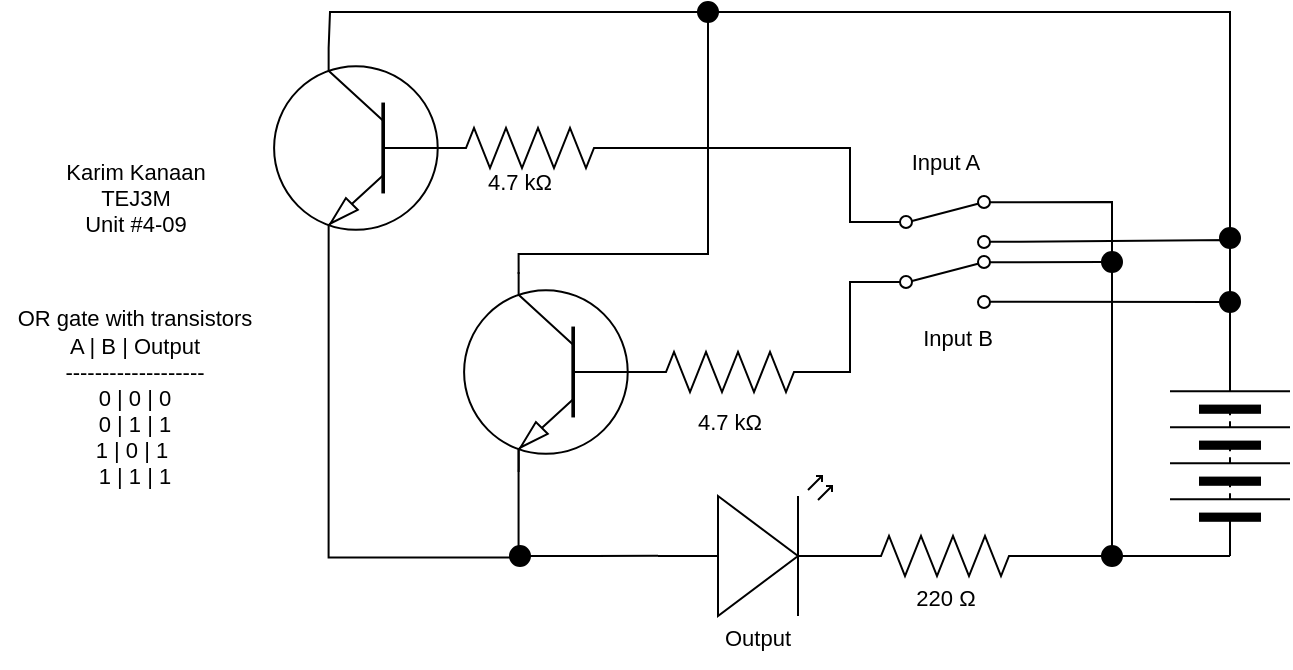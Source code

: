 <mxfile>
    <diagram id="vgHOVL6GF0emiX3ulm7G" name="Page-1">
        <mxGraphModel dx="1068" dy="703" grid="1" gridSize="10" guides="1" tooltips="1" connect="1" arrows="1" fold="1" page="1" pageScale="1" pageWidth="827" pageHeight="1169" math="0" shadow="0">
            <root>
                <mxCell id="0"/>
                <mxCell id="1" parent="0"/>
                <mxCell id="38" style="edgeStyle=orthogonalEdgeStyle;rounded=0;html=1;exitX=0;exitY=0.5;exitDx=0;exitDy=0;exitPerimeter=0;entryX=0;entryY=0.5;entryDx=0;entryDy=0;endArrow=none;endFill=0;" edge="1" parent="1" source="4" target="7">
                    <mxGeometry relative="1" as="geometry">
                        <Array as="points">
                            <mxPoint x="510" y="278"/>
                            <mxPoint x="510" y="315"/>
                        </Array>
                    </mxGeometry>
                </mxCell>
                <mxCell id="4" value="" style="pointerEvents=1;verticalLabelPosition=bottom;shadow=0;dashed=0;align=center;html=1;verticalAlign=top;shape=mxgraph.electrical.resistors.resistor_2;direction=west;fontStyle=1" vertex="1" parent="1">
                    <mxGeometry x="300" y="268" width="100" height="20" as="geometry"/>
                </mxCell>
                <mxCell id="5" style="edgeStyle=none;shape=connector;rounded=0;html=1;exitX=1;exitY=0.88;exitDx=0;exitDy=0;labelBackgroundColor=default;strokeColor=default;fontFamily=Helvetica;fontSize=11;fontColor=default;endArrow=none;endFill=0;entryX=0.5;entryY=0;entryDx=0;entryDy=0;" edge="1" parent="1" source="7">
                    <mxGeometry relative="1" as="geometry">
                        <mxPoint x="700" y="354" as="targetPoint"/>
                        <mxPoint x="595" y="328.88" as="sourcePoint"/>
                        <Array as="points">
                            <mxPoint x="700" y="324"/>
                        </Array>
                    </mxGeometry>
                </mxCell>
                <mxCell id="6" style="edgeStyle=none;shape=connector;rounded=0;html=1;exitX=1;exitY=0.12;exitDx=0;exitDy=0;labelBackgroundColor=default;strokeColor=default;fontFamily=Helvetica;fontSize=11;fontColor=default;endArrow=none;endFill=0;entryX=0.5;entryY=0;entryDx=0;entryDy=0;" edge="1" parent="1" source="7" target="24">
                    <mxGeometry relative="1" as="geometry">
                        <mxPoint x="640" y="310" as="targetPoint"/>
                        <Array as="points">
                            <mxPoint x="641" y="305"/>
                        </Array>
                    </mxGeometry>
                </mxCell>
                <mxCell id="7" value="" style="shape=mxgraph.electrical.electro-mechanical.twoWaySwitch;aspect=fixed;elSwitchState=2;" vertex="1" parent="1">
                    <mxGeometry x="520" y="302" width="75" height="26" as="geometry"/>
                </mxCell>
                <mxCell id="8" style="edgeStyle=none;shape=connector;rounded=0;html=1;exitX=1;exitY=0.88;exitDx=0;exitDy=0;labelBackgroundColor=default;strokeColor=default;fontFamily=Helvetica;fontSize=11;fontColor=default;endArrow=none;endFill=0;entryX=0;entryY=0.5;entryDx=0;entryDy=0;" edge="1" parent="1" source="10" target="22">
                    <mxGeometry relative="1" as="geometry">
                        <mxPoint x="680" y="360" as="targetPoint"/>
                    </mxGeometry>
                </mxCell>
                <mxCell id="9" style="edgeStyle=none;shape=connector;rounded=0;html=1;exitX=1;exitY=0.12;exitDx=0;exitDy=0;entryX=0;entryY=0.5;entryDx=0;entryDy=0;labelBackgroundColor=default;strokeColor=default;fontFamily=Helvetica;fontSize=11;fontColor=default;endArrow=none;endFill=0;" edge="1" parent="1" source="10" target="24">
                    <mxGeometry relative="1" as="geometry"/>
                </mxCell>
                <mxCell id="37" style="edgeStyle=orthogonalEdgeStyle;rounded=0;html=1;exitX=0;exitY=0.5;exitDx=0;exitDy=0;entryX=0;entryY=0.5;entryDx=0;entryDy=0;entryPerimeter=0;endArrow=none;endFill=0;" edge="1" parent="1" source="10" target="36">
                    <mxGeometry relative="1" as="geometry"/>
                </mxCell>
                <mxCell id="10" value="" style="shape=mxgraph.electrical.electro-mechanical.twoWaySwitch;aspect=fixed;elSwitchState=2;" vertex="1" parent="1">
                    <mxGeometry x="520" y="332" width="75" height="26" as="geometry"/>
                </mxCell>
                <mxCell id="11" value="" style="verticalLabelPosition=bottom;shadow=0;dashed=0;align=center;html=1;verticalAlign=top;shape=mxgraph.electrical.opto_electronics.led_2;pointerEvents=1;direction=east;" vertex="1" parent="1">
                    <mxGeometry x="414" y="442" width="100" height="70" as="geometry"/>
                </mxCell>
                <mxCell id="12" style="edgeStyle=none;html=1;endArrow=none;endFill=0;rounded=0;entryX=0.5;entryY=1;entryDx=0;entryDy=0;" edge="1" parent="1" source="14" target="22">
                    <mxGeometry relative="1" as="geometry">
                        <mxPoint x="700" y="370" as="targetPoint"/>
                    </mxGeometry>
                </mxCell>
                <mxCell id="13" style="edgeStyle=none;shape=connector;rounded=0;html=1;exitX=0;exitY=0.5;exitDx=0;exitDy=0;entryX=1;entryY=0.5;entryDx=0;entryDy=0;labelBackgroundColor=default;strokeColor=default;fontFamily=Helvetica;fontSize=11;fontColor=default;endArrow=none;endFill=0;" edge="1" parent="1" source="14" target="21">
                    <mxGeometry relative="1" as="geometry">
                        <mxPoint x="700" y="472" as="sourcePoint"/>
                    </mxGeometry>
                </mxCell>
                <mxCell id="14" value="" style="pointerEvents=1;verticalLabelPosition=bottom;shadow=0;dashed=0;align=center;html=1;verticalAlign=top;shape=mxgraph.electrical.miscellaneous.batteryStack;direction=north;" vertex="1" parent="1">
                    <mxGeometry x="670" y="382" width="60" height="100" as="geometry"/>
                </mxCell>
                <mxCell id="15" value="Output" style="text;html=1;strokeColor=none;fillColor=none;align=center;verticalAlign=middle;whiteSpace=wrap;rounded=0;fontFamily=Helvetica;fontSize=11;fontColor=default;" vertex="1" parent="1">
                    <mxGeometry x="434" y="508" width="60" height="30" as="geometry"/>
                </mxCell>
                <mxCell id="16" value="Input A" style="text;html=1;strokeColor=none;fillColor=none;align=center;verticalAlign=middle;whiteSpace=wrap;rounded=0;fontFamily=Helvetica;fontSize=11;fontColor=default;" vertex="1" parent="1">
                    <mxGeometry x="528" y="270" width="60" height="30" as="geometry"/>
                </mxCell>
                <mxCell id="17" value="Input B" style="text;html=1;strokeColor=none;fillColor=none;align=center;verticalAlign=middle;whiteSpace=wrap;rounded=0;fontFamily=Helvetica;fontSize=11;fontColor=default;" vertex="1" parent="1">
                    <mxGeometry x="534" y="358" width="60" height="30" as="geometry"/>
                </mxCell>
                <mxCell id="18" value="Karim Kanaan&lt;br&gt;TEJ3M&lt;br&gt;Unit #4-09" style="text;html=1;strokeColor=none;fillColor=none;align=center;verticalAlign=middle;whiteSpace=wrap;rounded=0;fontFamily=Helvetica;fontSize=11;fontColor=default;" vertex="1" parent="1">
                    <mxGeometry x="107.5" y="288" width="90" height="30" as="geometry"/>
                </mxCell>
                <mxCell id="19" value="OR gate with transistors&lt;br&gt;A | B | Output&lt;br&gt;-------------------&lt;br&gt;0 | 0 | 0&lt;br&gt;0 | 1 | 1&lt;br&gt;1 | 0 | 1&amp;nbsp;&lt;br&gt;1 | 1 | 1" style="text;html=1;strokeColor=none;fillColor=none;align=center;verticalAlign=middle;whiteSpace=wrap;rounded=0;fontFamily=Helvetica;fontSize=11;fontColor=default;" vertex="1" parent="1">
                    <mxGeometry x="85" y="388" width="135" height="30" as="geometry"/>
                </mxCell>
                <mxCell id="20" value="220&amp;nbsp;Ω" style="text;html=1;strokeColor=none;fillColor=none;align=center;verticalAlign=middle;whiteSpace=wrap;rounded=0;fontFamily=Helvetica;fontSize=11;fontColor=default;" vertex="1" parent="1">
                    <mxGeometry x="527.5" y="488" width="60" height="30" as="geometry"/>
                </mxCell>
                <mxCell id="21" value="" style="ellipse;whiteSpace=wrap;html=1;aspect=fixed;fontFamily=Helvetica;fontSize=11;fontColor=default;fillColor=#000000;strokeColor=#000000;" vertex="1" parent="1">
                    <mxGeometry x="636" y="477" width="10" height="10" as="geometry"/>
                </mxCell>
                <mxCell id="22" value="" style="ellipse;whiteSpace=wrap;html=1;aspect=fixed;fontFamily=Helvetica;fontSize=11;fontColor=default;fillColor=#000000;strokeColor=#000000;" vertex="1" parent="1">
                    <mxGeometry x="695" y="350" width="10" height="10" as="geometry"/>
                </mxCell>
                <mxCell id="23" style="edgeStyle=none;shape=connector;rounded=0;html=1;exitX=0.5;exitY=1;exitDx=0;exitDy=0;labelBackgroundColor=default;strokeColor=default;fontFamily=Helvetica;fontSize=11;fontColor=default;endArrow=none;endFill=0;entryX=0.5;entryY=0;entryDx=0;entryDy=0;" edge="1" parent="1" source="24" target="21">
                    <mxGeometry relative="1" as="geometry">
                        <mxPoint x="641" y="341" as="sourcePoint"/>
                        <mxPoint x="641" y="470" as="targetPoint"/>
                    </mxGeometry>
                </mxCell>
                <mxCell id="24" value="" style="ellipse;whiteSpace=wrap;html=1;aspect=fixed;fontFamily=Helvetica;fontSize=11;fontColor=default;fillColor=#000000;strokeColor=#000000;" vertex="1" parent="1">
                    <mxGeometry x="636" y="330" width="10" height="10" as="geometry"/>
                </mxCell>
                <mxCell id="39" style="edgeStyle=orthogonalEdgeStyle;rounded=0;html=1;exitX=0.7;exitY=0;exitDx=0;exitDy=0;exitPerimeter=0;endArrow=none;endFill=0;entryX=0.5;entryY=1;entryDx=0;entryDy=0;" edge="1" parent="1" target="42">
                    <mxGeometry relative="1" as="geometry">
                        <mxPoint x="439" y="195" as="targetPoint"/>
                        <mxPoint x="344.318" y="341" as="sourcePoint"/>
                        <Array as="points">
                            <mxPoint x="344" y="331"/>
                            <mxPoint x="439" y="331"/>
                        </Array>
                    </mxGeometry>
                </mxCell>
                <mxCell id="47" style="edgeStyle=orthogonalEdgeStyle;rounded=0;html=1;exitX=0.7;exitY=1;exitDx=0;exitDy=0;exitPerimeter=0;endArrow=none;endFill=0;" edge="1" parent="1">
                    <mxGeometry relative="1" as="geometry">
                        <mxPoint x="344.286" y="482" as="targetPoint"/>
                        <mxPoint x="344.318" y="392" as="sourcePoint"/>
                    </mxGeometry>
                </mxCell>
                <mxCell id="28" value="" style="verticalLabelPosition=bottom;shadow=0;dashed=0;align=center;html=1;verticalAlign=top;shape=mxgraph.electrical.transistors.npn_transistor_1;direction=east;flipH=1;" vertex="1" parent="1">
                    <mxGeometry x="315" y="340" width="95" height="100" as="geometry"/>
                </mxCell>
                <mxCell id="30" style="edgeStyle=none;html=1;exitX=0.5;exitY=0;exitDx=0;exitDy=0;rounded=0;endArrow=none;endFill=0;entryX=0.7;entryY=0;entryDx=0;entryDy=0;entryPerimeter=0;" edge="1" parent="1" source="29" target="31">
                    <mxGeometry relative="1" as="geometry">
                        <mxPoint x="310" y="190" as="targetPoint"/>
                        <Array as="points">
                            <mxPoint x="700" y="210"/>
                            <mxPoint x="520" y="210"/>
                            <mxPoint x="300" y="210"/>
                            <mxPoint x="250" y="210"/>
                        </Array>
                    </mxGeometry>
                </mxCell>
                <mxCell id="29" value="" style="ellipse;whiteSpace=wrap;html=1;aspect=fixed;fontFamily=Helvetica;fontSize=11;fontColor=default;fillColor=#000000;strokeColor=#000000;" vertex="1" parent="1">
                    <mxGeometry x="695" y="318" width="10" height="10" as="geometry"/>
                </mxCell>
                <mxCell id="46" style="edgeStyle=orthogonalEdgeStyle;rounded=0;html=1;exitX=1;exitY=0.5;exitDx=0;exitDy=0;entryX=0;entryY=0.57;entryDx=0;entryDy=0;entryPerimeter=0;endArrow=none;endFill=0;startArrow=none;" edge="1" parent="1" source="48" target="11">
                    <mxGeometry relative="1" as="geometry">
                        <Array as="points"/>
                    </mxGeometry>
                </mxCell>
                <mxCell id="31" value="" style="verticalLabelPosition=bottom;shadow=0;dashed=0;align=center;html=1;verticalAlign=top;shape=mxgraph.electrical.transistors.npn_transistor_1;direction=east;flipH=1;" vertex="1" parent="1">
                    <mxGeometry x="220" y="228" width="95" height="100" as="geometry"/>
                </mxCell>
                <mxCell id="33" value="4.7 kΩ" style="text;html=1;strokeColor=none;fillColor=none;align=center;verticalAlign=middle;whiteSpace=wrap;rounded=0;fontFamily=Helvetica;fontSize=11;fontColor=default;" vertex="1" parent="1">
                    <mxGeometry x="420" y="400" width="60" height="30" as="geometry"/>
                </mxCell>
                <mxCell id="34" value="4.7 kΩ" style="text;html=1;strokeColor=none;fillColor=none;align=center;verticalAlign=middle;whiteSpace=wrap;rounded=0;fontFamily=Helvetica;fontSize=11;fontColor=default;" vertex="1" parent="1">
                    <mxGeometry x="315" y="280" width="60" height="30" as="geometry"/>
                </mxCell>
                <mxCell id="36" value="" style="pointerEvents=1;verticalLabelPosition=bottom;shadow=0;dashed=0;align=center;html=1;verticalAlign=top;shape=mxgraph.electrical.resistors.resistor_2;direction=west;" vertex="1" parent="1">
                    <mxGeometry x="400" y="380" width="100" height="20" as="geometry"/>
                </mxCell>
                <mxCell id="42" value="" style="ellipse;whiteSpace=wrap;html=1;aspect=fixed;fontFamily=Helvetica;fontSize=11;fontColor=default;fillColor=#000000;strokeColor=#000000;" vertex="1" parent="1">
                    <mxGeometry x="434" y="205" width="10" height="10" as="geometry"/>
                </mxCell>
                <mxCell id="45" style="edgeStyle=orthogonalEdgeStyle;rounded=0;html=1;exitX=0;exitY=0.5;exitDx=0;exitDy=0;exitPerimeter=0;entryX=0;entryY=0.5;entryDx=0;entryDy=0;endArrow=none;endFill=0;" edge="1" parent="1" source="43" target="21">
                    <mxGeometry relative="1" as="geometry"/>
                </mxCell>
                <mxCell id="43" value="" style="pointerEvents=1;verticalLabelPosition=bottom;shadow=0;dashed=0;align=center;html=1;verticalAlign=top;shape=mxgraph.electrical.resistors.resistor_2;direction=west;" vertex="1" parent="1">
                    <mxGeometry x="507.5" y="472" width="100" height="20" as="geometry"/>
                </mxCell>
                <mxCell id="49" value="" style="edgeStyle=orthogonalEdgeStyle;rounded=0;html=1;exitX=0.7;exitY=1;exitDx=0;exitDy=0;exitPerimeter=0;entryX=0;entryY=0.57;entryDx=0;entryDy=0;entryPerimeter=0;endArrow=none;endFill=0;" edge="1" parent="1" source="31" target="48">
                    <mxGeometry relative="1" as="geometry">
                        <mxPoint x="249.318" y="328" as="sourcePoint"/>
                        <mxPoint x="414" y="529.9" as="targetPoint"/>
                    </mxGeometry>
                </mxCell>
                <mxCell id="48" value="" style="ellipse;whiteSpace=wrap;html=1;aspect=fixed;fontFamily=Helvetica;fontSize=11;fontColor=default;fillColor=#000000;strokeColor=#000000;" vertex="1" parent="1">
                    <mxGeometry x="340" y="477" width="10" height="10" as="geometry"/>
                </mxCell>
            </root>
        </mxGraphModel>
    </diagram>
</mxfile>